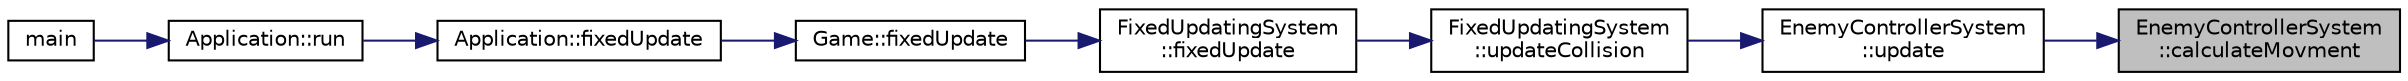digraph "EnemyControllerSystem::calculateMovment"
{
 // INTERACTIVE_SVG=YES
 // LATEX_PDF_SIZE
  edge [fontname="Helvetica",fontsize="10",labelfontname="Helvetica",labelfontsize="10"];
  node [fontname="Helvetica",fontsize="10",shape=record];
  rankdir="RL";
  Node1 [label="EnemyControllerSystem\l::calculateMovment",height=0.2,width=0.4,color="black", fillcolor="grey75", style="filled", fontcolor="black",tooltip=" "];
  Node1 -> Node2 [dir="back",color="midnightblue",fontsize="10",style="solid",fontname="Helvetica"];
  Node2 [label="EnemyControllerSystem\l::update",height=0.2,width=0.4,color="black", fillcolor="white", style="filled",URL="$da/d3f/class_enemy_controller_system.html#a026087734b2ff96302e29522d87111f3",tooltip=" "];
  Node2 -> Node3 [dir="back",color="midnightblue",fontsize="10",style="solid",fontname="Helvetica"];
  Node3 [label="FixedUpdatingSystem\l::updateCollision",height=0.2,width=0.4,color="black", fillcolor="white", style="filled",URL="$d3/de8/class_fixed_updating_system.html#a7086592e0a53a3a3f8c7533f042a4266",tooltip=" "];
  Node3 -> Node4 [dir="back",color="midnightblue",fontsize="10",style="solid",fontname="Helvetica"];
  Node4 [label="FixedUpdatingSystem\l::fixedUpdate",height=0.2,width=0.4,color="black", fillcolor="white", style="filled",URL="$d3/de8/class_fixed_updating_system.html#a3ed508813ba850baed19e86ef0429028",tooltip=" "];
  Node4 -> Node5 [dir="back",color="midnightblue",fontsize="10",style="solid",fontname="Helvetica"];
  Node5 [label="Game::fixedUpdate",height=0.2,width=0.4,color="black", fillcolor="white", style="filled",URL="$dd/d1f/class_game.html#a157e87f9dc147a5842ee6bdc06c95c17",tooltip=" "];
  Node5 -> Node6 [dir="back",color="midnightblue",fontsize="10",style="solid",fontname="Helvetica"];
  Node6 [label="Application::fixedUpdate",height=0.2,width=0.4,color="black", fillcolor="white", style="filled",URL="$de/d6b/class_application.html#a95c827cb5cf08bd0c3cc7b07ed4b4249",tooltip=" "];
  Node6 -> Node7 [dir="back",color="midnightblue",fontsize="10",style="solid",fontname="Helvetica"];
  Node7 [label="Application::run",height=0.2,width=0.4,color="black", fillcolor="white", style="filled",URL="$de/d6b/class_application.html#a68965449404743bf1add056784d6cf81",tooltip=" "];
  Node7 -> Node8 [dir="back",color="midnightblue",fontsize="10",style="solid",fontname="Helvetica"];
  Node8 [label="main",height=0.2,width=0.4,color="black", fillcolor="white", style="filled",URL="$d5/d12/_main_8cpp.html#a0ddf1224851353fc92bfbff6f499fa97",tooltip=" "];
}
